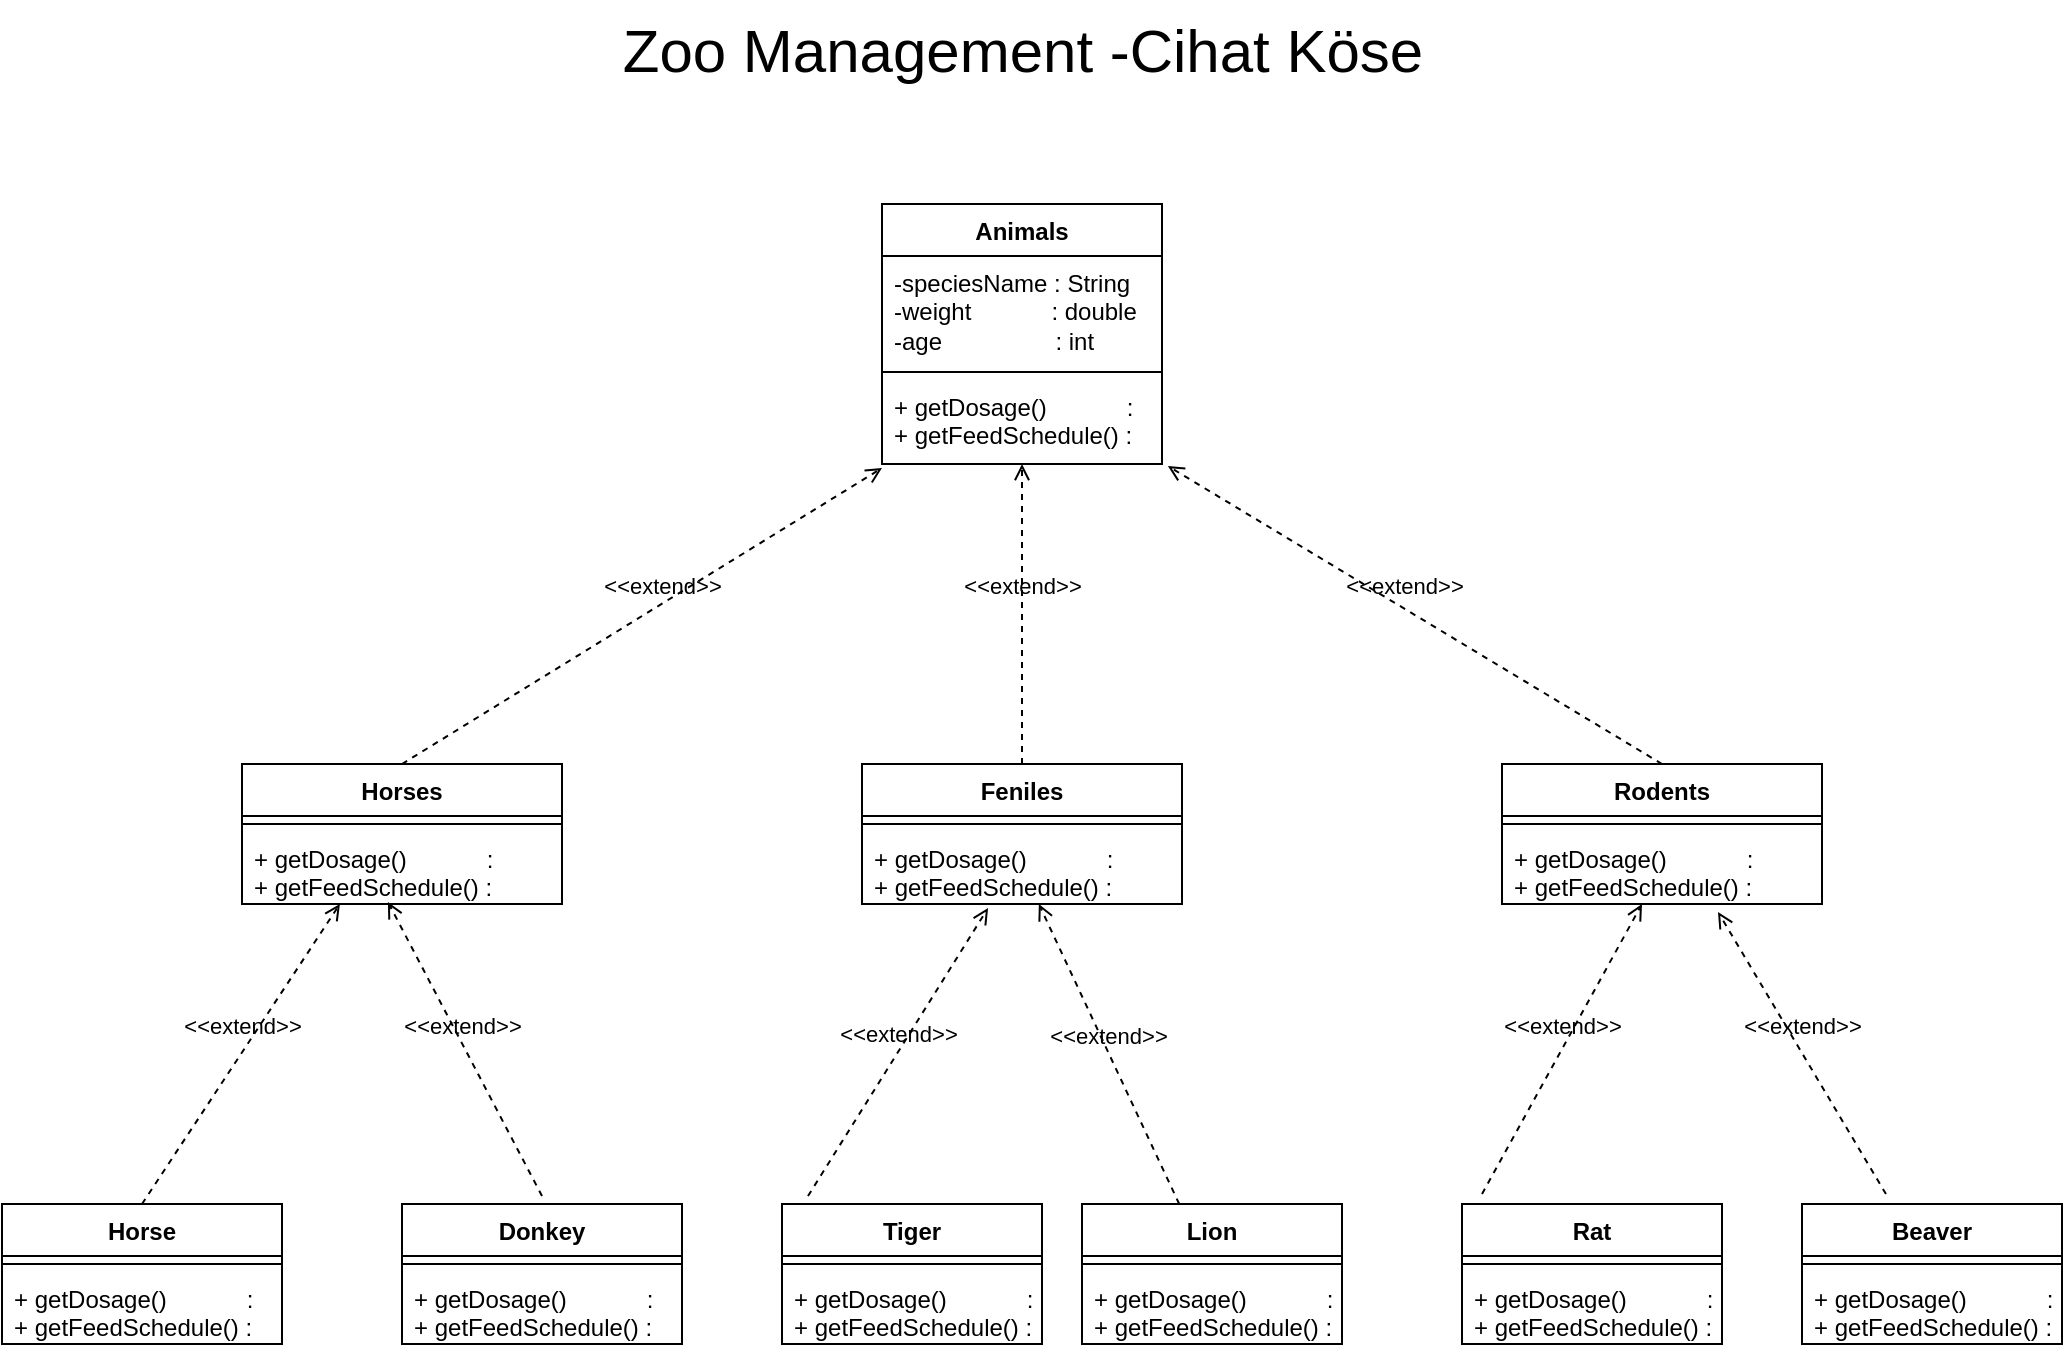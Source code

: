 <mxfile version="21.3.7" type="github">
  <diagram name="Page-1" id="5d7acffa-a066-3a61-03fe-96351882024d">
    <mxGraphModel dx="1434" dy="2460" grid="1" gridSize="10" guides="1" tooltips="1" connect="1" arrows="1" fold="1" page="1" pageScale="1" pageWidth="1100" pageHeight="850" background="#ffffff" math="0" shadow="0">
      <root>
        <mxCell id="0" />
        <mxCell id="1" parent="0" />
        <mxCell id="5fzQaw5zeGcvdnY9jMus-81" value="Animals" style="swimlane;fontStyle=1;align=center;verticalAlign=top;childLayout=stackLayout;horizontal=1;startSize=26;horizontalStack=0;resizeParent=1;resizeParentMax=0;resizeLast=0;collapsible=1;marginBottom=0;whiteSpace=wrap;html=1;" vertex="1" parent="1">
          <mxGeometry x="450" y="-1580" width="140" height="130" as="geometry" />
        </mxCell>
        <mxCell id="5fzQaw5zeGcvdnY9jMus-82" value="-speciesName : String&lt;br&gt;-weight&amp;nbsp; &amp;nbsp; &amp;nbsp; &amp;nbsp; &amp;nbsp; &amp;nbsp; : double&lt;br&gt;-age&amp;nbsp; &amp;nbsp; &amp;nbsp; &amp;nbsp; &amp;nbsp; &amp;nbsp; &amp;nbsp; &amp;nbsp; &amp;nbsp;: int" style="text;strokeColor=none;fillColor=none;align=left;verticalAlign=top;spacingLeft=4;spacingRight=4;overflow=hidden;rotatable=0;points=[[0,0.5],[1,0.5]];portConstraint=eastwest;whiteSpace=wrap;html=1;" vertex="1" parent="5fzQaw5zeGcvdnY9jMus-81">
          <mxGeometry y="26" width="140" height="54" as="geometry" />
        </mxCell>
        <mxCell id="5fzQaw5zeGcvdnY9jMus-83" value="" style="line;strokeWidth=1;fillColor=none;align=left;verticalAlign=middle;spacingTop=-1;spacingLeft=3;spacingRight=3;rotatable=0;labelPosition=right;points=[];portConstraint=eastwest;strokeColor=inherit;" vertex="1" parent="5fzQaw5zeGcvdnY9jMus-81">
          <mxGeometry y="80" width="140" height="8" as="geometry" />
        </mxCell>
        <mxCell id="5fzQaw5zeGcvdnY9jMus-84" value="+ getDosage()&amp;nbsp; &amp;nbsp; &amp;nbsp; &amp;nbsp; &amp;nbsp; &amp;nbsp; :&lt;br&gt;+ getFeedSchedule() :" style="text;strokeColor=none;fillColor=none;align=left;verticalAlign=top;spacingLeft=4;spacingRight=4;overflow=hidden;rotatable=0;points=[[0,0.5],[1,0.5]];portConstraint=eastwest;whiteSpace=wrap;html=1;" vertex="1" parent="5fzQaw5zeGcvdnY9jMus-81">
          <mxGeometry y="88" width="140" height="42" as="geometry" />
        </mxCell>
        <mxCell id="5fzQaw5zeGcvdnY9jMus-85" value="Horses" style="swimlane;fontStyle=1;align=center;verticalAlign=top;childLayout=stackLayout;horizontal=1;startSize=26;horizontalStack=0;resizeParent=1;resizeParentMax=0;resizeLast=0;collapsible=1;marginBottom=0;whiteSpace=wrap;html=1;" vertex="1" parent="1">
          <mxGeometry x="130" y="-1300" width="160" height="70" as="geometry" />
        </mxCell>
        <mxCell id="5fzQaw5zeGcvdnY9jMus-86" value="" style="line;strokeWidth=1;fillColor=none;align=left;verticalAlign=middle;spacingTop=-1;spacingLeft=3;spacingRight=3;rotatable=0;labelPosition=right;points=[];portConstraint=eastwest;strokeColor=inherit;" vertex="1" parent="5fzQaw5zeGcvdnY9jMus-85">
          <mxGeometry y="26" width="160" height="8" as="geometry" />
        </mxCell>
        <mxCell id="5fzQaw5zeGcvdnY9jMus-87" value="+ getDosage()&amp;nbsp; &amp;nbsp; &amp;nbsp; &amp;nbsp; &amp;nbsp; &amp;nbsp; :&lt;br style=&quot;border-color: var(--border-color);&quot;&gt;+ getFeedSchedule() :" style="text;strokeColor=none;fillColor=none;align=left;verticalAlign=top;spacingLeft=4;spacingRight=4;overflow=hidden;rotatable=0;points=[[0,0.5],[1,0.5]];portConstraint=eastwest;whiteSpace=wrap;html=1;" vertex="1" parent="5fzQaw5zeGcvdnY9jMus-85">
          <mxGeometry y="34" width="160" height="36" as="geometry" />
        </mxCell>
        <mxCell id="5fzQaw5zeGcvdnY9jMus-88" value="Rodents" style="swimlane;fontStyle=1;align=center;verticalAlign=top;childLayout=stackLayout;horizontal=1;startSize=26;horizontalStack=0;resizeParent=1;resizeParentMax=0;resizeLast=0;collapsible=1;marginBottom=0;whiteSpace=wrap;html=1;" vertex="1" parent="1">
          <mxGeometry x="760" y="-1300" width="160" height="70" as="geometry" />
        </mxCell>
        <mxCell id="5fzQaw5zeGcvdnY9jMus-89" value="" style="line;strokeWidth=1;fillColor=none;align=left;verticalAlign=middle;spacingTop=-1;spacingLeft=3;spacingRight=3;rotatable=0;labelPosition=right;points=[];portConstraint=eastwest;strokeColor=inherit;" vertex="1" parent="5fzQaw5zeGcvdnY9jMus-88">
          <mxGeometry y="26" width="160" height="8" as="geometry" />
        </mxCell>
        <mxCell id="5fzQaw5zeGcvdnY9jMus-90" value="+ getDosage()&amp;nbsp; &amp;nbsp; &amp;nbsp; &amp;nbsp; &amp;nbsp; &amp;nbsp; :&lt;br style=&quot;border-color: var(--border-color);&quot;&gt;+ getFeedSchedule() :" style="text;strokeColor=none;fillColor=none;align=left;verticalAlign=top;spacingLeft=4;spacingRight=4;overflow=hidden;rotatable=0;points=[[0,0.5],[1,0.5]];portConstraint=eastwest;whiteSpace=wrap;html=1;" vertex="1" parent="5fzQaw5zeGcvdnY9jMus-88">
          <mxGeometry y="34" width="160" height="36" as="geometry" />
        </mxCell>
        <mxCell id="5fzQaw5zeGcvdnY9jMus-91" value="&amp;lt;&amp;lt;extend&amp;gt;&amp;gt;" style="html=1;verticalAlign=bottom;labelBackgroundColor=none;endArrow=open;endFill=0;dashed=1;rounded=0;entryX=0;entryY=1.048;entryDx=0;entryDy=0;entryPerimeter=0;exitX=0.5;exitY=0;exitDx=0;exitDy=0;" edge="1" parent="1" source="5fzQaw5zeGcvdnY9jMus-85" target="5fzQaw5zeGcvdnY9jMus-84">
          <mxGeometry x="0.083" width="160" relative="1" as="geometry">
            <mxPoint x="270" y="-1410" as="sourcePoint" />
            <mxPoint x="430" y="-1410" as="targetPoint" />
            <mxPoint as="offset" />
          </mxGeometry>
        </mxCell>
        <mxCell id="5fzQaw5zeGcvdnY9jMus-92" value="&amp;lt;&amp;lt;extend&amp;gt;&amp;gt;" style="html=1;verticalAlign=bottom;labelBackgroundColor=none;endArrow=open;endFill=0;dashed=1;rounded=0;entryX=0.5;entryY=1;entryDx=0;entryDy=0;entryPerimeter=0;exitX=0.5;exitY=0;exitDx=0;exitDy=0;" edge="1" parent="1" source="5fzQaw5zeGcvdnY9jMus-112" target="5fzQaw5zeGcvdnY9jMus-84">
          <mxGeometry x="0.067" width="160" relative="1" as="geometry">
            <mxPoint x="520" y="-1380" as="sourcePoint" />
            <mxPoint x="530" y="-1440" as="targetPoint" />
            <mxPoint as="offset" />
          </mxGeometry>
        </mxCell>
        <mxCell id="5fzQaw5zeGcvdnY9jMus-93" value="&amp;lt;&amp;lt;extend&amp;gt;&amp;gt;" style="html=1;verticalAlign=bottom;labelBackgroundColor=none;endArrow=open;endFill=0;dashed=1;rounded=0;entryX=1.021;entryY=1.024;entryDx=0;entryDy=0;entryPerimeter=0;exitX=0.5;exitY=0;exitDx=0;exitDy=0;" edge="1" parent="1" source="5fzQaw5zeGcvdnY9jMus-88" target="5fzQaw5zeGcvdnY9jMus-84">
          <mxGeometry x="0.058" y="-1" width="160" relative="1" as="geometry">
            <mxPoint x="700" y="-1420" as="sourcePoint" />
            <mxPoint x="860" y="-1420" as="targetPoint" />
            <mxPoint x="1" as="offset" />
          </mxGeometry>
        </mxCell>
        <mxCell id="5fzQaw5zeGcvdnY9jMus-94" value="Tiger" style="swimlane;fontStyle=1;align=center;verticalAlign=top;childLayout=stackLayout;horizontal=1;startSize=26;horizontalStack=0;resizeParent=1;resizeParentMax=0;resizeLast=0;collapsible=1;marginBottom=0;whiteSpace=wrap;html=1;" vertex="1" parent="1">
          <mxGeometry x="400" y="-1080" width="130" height="70" as="geometry" />
        </mxCell>
        <mxCell id="5fzQaw5zeGcvdnY9jMus-95" value="" style="line;strokeWidth=1;fillColor=none;align=left;verticalAlign=middle;spacingTop=-1;spacingLeft=3;spacingRight=3;rotatable=0;labelPosition=right;points=[];portConstraint=eastwest;strokeColor=inherit;" vertex="1" parent="5fzQaw5zeGcvdnY9jMus-94">
          <mxGeometry y="26" width="130" height="8" as="geometry" />
        </mxCell>
        <mxCell id="5fzQaw5zeGcvdnY9jMus-96" value="+ getDosage()&amp;nbsp; &amp;nbsp; &amp;nbsp; &amp;nbsp; &amp;nbsp; &amp;nbsp; :&lt;br style=&quot;border-color: var(--border-color);&quot;&gt;+ getFeedSchedule() :" style="text;strokeColor=none;fillColor=none;align=left;verticalAlign=top;spacingLeft=4;spacingRight=4;overflow=hidden;rotatable=0;points=[[0,0.5],[1,0.5]];portConstraint=eastwest;whiteSpace=wrap;html=1;" vertex="1" parent="5fzQaw5zeGcvdnY9jMus-94">
          <mxGeometry y="34" width="130" height="36" as="geometry" />
        </mxCell>
        <mxCell id="5fzQaw5zeGcvdnY9jMus-97" value="Lion" style="swimlane;fontStyle=1;align=center;verticalAlign=top;childLayout=stackLayout;horizontal=1;startSize=26;horizontalStack=0;resizeParent=1;resizeParentMax=0;resizeLast=0;collapsible=1;marginBottom=0;whiteSpace=wrap;html=1;" vertex="1" parent="1">
          <mxGeometry x="550" y="-1080" width="130" height="70" as="geometry" />
        </mxCell>
        <mxCell id="5fzQaw5zeGcvdnY9jMus-98" value="" style="line;strokeWidth=1;fillColor=none;align=left;verticalAlign=middle;spacingTop=-1;spacingLeft=3;spacingRight=3;rotatable=0;labelPosition=right;points=[];portConstraint=eastwest;strokeColor=inherit;" vertex="1" parent="5fzQaw5zeGcvdnY9jMus-97">
          <mxGeometry y="26" width="130" height="8" as="geometry" />
        </mxCell>
        <mxCell id="5fzQaw5zeGcvdnY9jMus-99" value="+ getDosage()&amp;nbsp; &amp;nbsp; &amp;nbsp; &amp;nbsp; &amp;nbsp; &amp;nbsp; :&lt;br style=&quot;border-color: var(--border-color);&quot;&gt;+ getFeedSchedule() :" style="text;strokeColor=none;fillColor=none;align=left;verticalAlign=top;spacingLeft=4;spacingRight=4;overflow=hidden;rotatable=0;points=[[0,0.5],[1,0.5]];portConstraint=eastwest;whiteSpace=wrap;html=1;" vertex="1" parent="5fzQaw5zeGcvdnY9jMus-97">
          <mxGeometry y="34" width="130" height="36" as="geometry" />
        </mxCell>
        <mxCell id="5fzQaw5zeGcvdnY9jMus-100" value="Rat" style="swimlane;fontStyle=1;align=center;verticalAlign=top;childLayout=stackLayout;horizontal=1;startSize=26;horizontalStack=0;resizeParent=1;resizeParentMax=0;resizeLast=0;collapsible=1;marginBottom=0;whiteSpace=wrap;html=1;" vertex="1" parent="1">
          <mxGeometry x="740" y="-1080" width="130" height="70" as="geometry" />
        </mxCell>
        <mxCell id="5fzQaw5zeGcvdnY9jMus-101" value="" style="line;strokeWidth=1;fillColor=none;align=left;verticalAlign=middle;spacingTop=-1;spacingLeft=3;spacingRight=3;rotatable=0;labelPosition=right;points=[];portConstraint=eastwest;strokeColor=inherit;" vertex="1" parent="5fzQaw5zeGcvdnY9jMus-100">
          <mxGeometry y="26" width="130" height="8" as="geometry" />
        </mxCell>
        <mxCell id="5fzQaw5zeGcvdnY9jMus-102" value="+ getDosage()&amp;nbsp; &amp;nbsp; &amp;nbsp; &amp;nbsp; &amp;nbsp; &amp;nbsp; :&lt;br style=&quot;border-color: var(--border-color);&quot;&gt;+ getFeedSchedule() :" style="text;strokeColor=none;fillColor=none;align=left;verticalAlign=top;spacingLeft=4;spacingRight=4;overflow=hidden;rotatable=0;points=[[0,0.5],[1,0.5]];portConstraint=eastwest;whiteSpace=wrap;html=1;" vertex="1" parent="5fzQaw5zeGcvdnY9jMus-100">
          <mxGeometry y="34" width="130" height="36" as="geometry" />
        </mxCell>
        <mxCell id="5fzQaw5zeGcvdnY9jMus-103" value="Beaver" style="swimlane;fontStyle=1;align=center;verticalAlign=top;childLayout=stackLayout;horizontal=1;startSize=26;horizontalStack=0;resizeParent=1;resizeParentMax=0;resizeLast=0;collapsible=1;marginBottom=0;whiteSpace=wrap;html=1;" vertex="1" parent="1">
          <mxGeometry x="910" y="-1080" width="130" height="70" as="geometry" />
        </mxCell>
        <mxCell id="5fzQaw5zeGcvdnY9jMus-104" value="" style="line;strokeWidth=1;fillColor=none;align=left;verticalAlign=middle;spacingTop=-1;spacingLeft=3;spacingRight=3;rotatable=0;labelPosition=right;points=[];portConstraint=eastwest;strokeColor=inherit;" vertex="1" parent="5fzQaw5zeGcvdnY9jMus-103">
          <mxGeometry y="26" width="130" height="8" as="geometry" />
        </mxCell>
        <mxCell id="5fzQaw5zeGcvdnY9jMus-105" value="+ getDosage()&amp;nbsp; &amp;nbsp; &amp;nbsp; &amp;nbsp; &amp;nbsp; &amp;nbsp; :&lt;br style=&quot;border-color: var(--border-color);&quot;&gt;+ getFeedSchedule() :" style="text;strokeColor=none;fillColor=none;align=left;verticalAlign=top;spacingLeft=4;spacingRight=4;overflow=hidden;rotatable=0;points=[[0,0.5],[1,0.5]];portConstraint=eastwest;whiteSpace=wrap;html=1;" vertex="1" parent="5fzQaw5zeGcvdnY9jMus-103">
          <mxGeometry y="34" width="130" height="36" as="geometry" />
        </mxCell>
        <mxCell id="5fzQaw5zeGcvdnY9jMus-106" value="Donkey" style="swimlane;fontStyle=1;align=center;verticalAlign=top;childLayout=stackLayout;horizontal=1;startSize=26;horizontalStack=0;resizeParent=1;resizeParentMax=0;resizeLast=0;collapsible=1;marginBottom=0;whiteSpace=wrap;html=1;" vertex="1" parent="1">
          <mxGeometry x="210" y="-1080" width="140" height="70" as="geometry" />
        </mxCell>
        <mxCell id="5fzQaw5zeGcvdnY9jMus-107" value="" style="line;strokeWidth=1;fillColor=none;align=left;verticalAlign=middle;spacingTop=-1;spacingLeft=3;spacingRight=3;rotatable=0;labelPosition=right;points=[];portConstraint=eastwest;strokeColor=inherit;" vertex="1" parent="5fzQaw5zeGcvdnY9jMus-106">
          <mxGeometry y="26" width="140" height="8" as="geometry" />
        </mxCell>
        <mxCell id="5fzQaw5zeGcvdnY9jMus-108" value="+ getDosage()&amp;nbsp; &amp;nbsp; &amp;nbsp; &amp;nbsp; &amp;nbsp; &amp;nbsp; :&lt;br style=&quot;border-color: var(--border-color);&quot;&gt;+ getFeedSchedule() :" style="text;strokeColor=none;fillColor=none;align=left;verticalAlign=top;spacingLeft=4;spacingRight=4;overflow=hidden;rotatable=0;points=[[0,0.5],[1,0.5]];portConstraint=eastwest;whiteSpace=wrap;html=1;" vertex="1" parent="5fzQaw5zeGcvdnY9jMus-106">
          <mxGeometry y="34" width="140" height="36" as="geometry" />
        </mxCell>
        <mxCell id="5fzQaw5zeGcvdnY9jMus-109" value="Horse" style="swimlane;fontStyle=1;align=center;verticalAlign=top;childLayout=stackLayout;horizontal=1;startSize=26;horizontalStack=0;resizeParent=1;resizeParentMax=0;resizeLast=0;collapsible=1;marginBottom=0;whiteSpace=wrap;html=1;" vertex="1" parent="1">
          <mxGeometry x="10" y="-1080" width="140" height="70" as="geometry" />
        </mxCell>
        <mxCell id="5fzQaw5zeGcvdnY9jMus-110" value="" style="line;strokeWidth=1;fillColor=none;align=left;verticalAlign=middle;spacingTop=-1;spacingLeft=3;spacingRight=3;rotatable=0;labelPosition=right;points=[];portConstraint=eastwest;strokeColor=inherit;" vertex="1" parent="5fzQaw5zeGcvdnY9jMus-109">
          <mxGeometry y="26" width="140" height="8" as="geometry" />
        </mxCell>
        <mxCell id="5fzQaw5zeGcvdnY9jMus-111" value="+ getDosage()&amp;nbsp; &amp;nbsp; &amp;nbsp; &amp;nbsp; &amp;nbsp; &amp;nbsp; :&lt;br style=&quot;border-color: var(--border-color);&quot;&gt;+ getFeedSchedule() :" style="text;strokeColor=none;fillColor=none;align=left;verticalAlign=top;spacingLeft=4;spacingRight=4;overflow=hidden;rotatable=0;points=[[0,0.5],[1,0.5]];portConstraint=eastwest;whiteSpace=wrap;html=1;" vertex="1" parent="5fzQaw5zeGcvdnY9jMus-109">
          <mxGeometry y="34" width="140" height="36" as="geometry" />
        </mxCell>
        <mxCell id="5fzQaw5zeGcvdnY9jMus-112" value="Feniles" style="swimlane;fontStyle=1;align=center;verticalAlign=top;childLayout=stackLayout;horizontal=1;startSize=26;horizontalStack=0;resizeParent=1;resizeParentMax=0;resizeLast=0;collapsible=1;marginBottom=0;whiteSpace=wrap;html=1;" vertex="1" parent="1">
          <mxGeometry x="440" y="-1300" width="160" height="70" as="geometry" />
        </mxCell>
        <mxCell id="5fzQaw5zeGcvdnY9jMus-113" value="" style="line;strokeWidth=1;fillColor=none;align=left;verticalAlign=middle;spacingTop=-1;spacingLeft=3;spacingRight=3;rotatable=0;labelPosition=right;points=[];portConstraint=eastwest;strokeColor=inherit;" vertex="1" parent="5fzQaw5zeGcvdnY9jMus-112">
          <mxGeometry y="26" width="160" height="8" as="geometry" />
        </mxCell>
        <mxCell id="5fzQaw5zeGcvdnY9jMus-114" value="+ getDosage()&amp;nbsp; &amp;nbsp; &amp;nbsp; &amp;nbsp; &amp;nbsp; &amp;nbsp; :&lt;br style=&quot;border-color: var(--border-color);&quot;&gt;+ getFeedSchedule() :" style="text;strokeColor=none;fillColor=none;align=left;verticalAlign=top;spacingLeft=4;spacingRight=4;overflow=hidden;rotatable=0;points=[[0,0.5],[1,0.5]];portConstraint=eastwest;whiteSpace=wrap;html=1;" vertex="1" parent="5fzQaw5zeGcvdnY9jMus-112">
          <mxGeometry y="34" width="160" height="36" as="geometry" />
        </mxCell>
        <mxCell id="5fzQaw5zeGcvdnY9jMus-115" value="&amp;lt;&amp;lt;extend&amp;gt;&amp;gt;" style="html=1;verticalAlign=bottom;labelBackgroundColor=none;endArrow=open;endFill=0;dashed=1;rounded=0;entryX=0.306;entryY=1;entryDx=0;entryDy=0;entryPerimeter=0;exitX=0.5;exitY=0;exitDx=0;exitDy=0;" edge="1" parent="1" source="5fzQaw5zeGcvdnY9jMus-109" target="5fzQaw5zeGcvdnY9jMus-87">
          <mxGeometry x="0.05" y="2" width="160" relative="1" as="geometry">
            <mxPoint x="470" y="-1130" as="sourcePoint" />
            <mxPoint x="630" y="-1130" as="targetPoint" />
            <mxPoint as="offset" />
          </mxGeometry>
        </mxCell>
        <mxCell id="5fzQaw5zeGcvdnY9jMus-116" value="&amp;lt;&amp;lt;extend&amp;gt;&amp;gt;" style="html=1;verticalAlign=bottom;labelBackgroundColor=none;endArrow=open;endFill=0;dashed=1;rounded=0;entryX=0.456;entryY=0.972;entryDx=0;entryDy=0;entryPerimeter=0;" edge="1" parent="1" target="5fzQaw5zeGcvdnY9jMus-87">
          <mxGeometry x="0.035" width="160" relative="1" as="geometry">
            <mxPoint x="280" y="-1084" as="sourcePoint" />
            <mxPoint x="630" y="-1230" as="targetPoint" />
            <mxPoint as="offset" />
          </mxGeometry>
        </mxCell>
        <mxCell id="5fzQaw5zeGcvdnY9jMus-117" value="&amp;lt;&amp;lt;extend&amp;gt;&amp;gt;" style="html=1;verticalAlign=bottom;labelBackgroundColor=none;endArrow=open;endFill=0;dashed=1;rounded=0;exitX=0.077;exitY=-0.071;exitDx=0;exitDy=0;exitPerimeter=0;" edge="1" parent="1" source="5fzQaw5zeGcvdnY9jMus-100">
          <mxGeometry x="0.726" y="-104" width="160" relative="1" as="geometry">
            <mxPoint x="700" y="-1140" as="sourcePoint" />
            <mxPoint x="830" y="-1230" as="targetPoint" />
            <mxPoint as="offset" />
          </mxGeometry>
        </mxCell>
        <mxCell id="5fzQaw5zeGcvdnY9jMus-118" value="&amp;lt;&amp;lt;extend&amp;gt;&amp;gt;" style="html=1;verticalAlign=bottom;labelBackgroundColor=none;endArrow=open;endFill=0;dashed=1;rounded=0;entryX=0.675;entryY=1.111;entryDx=0;entryDy=0;entryPerimeter=0;exitX=0.323;exitY=-0.071;exitDx=0;exitDy=0;exitPerimeter=0;" edge="1" parent="1" source="5fzQaw5zeGcvdnY9jMus-103" target="5fzQaw5zeGcvdnY9jMus-90">
          <mxGeometry x="0.795" y="101" width="160" relative="1" as="geometry">
            <mxPoint x="980" y="-1090" as="sourcePoint" />
            <mxPoint x="990" y="-910" as="targetPoint" />
            <mxPoint as="offset" />
          </mxGeometry>
        </mxCell>
        <mxCell id="5fzQaw5zeGcvdnY9jMus-119" value="&amp;lt;&amp;lt;extend&amp;gt;&amp;gt;" style="html=1;verticalAlign=bottom;labelBackgroundColor=none;endArrow=open;endFill=0;dashed=1;rounded=0;" edge="1" parent="1" source="5fzQaw5zeGcvdnY9jMus-97" target="5fzQaw5zeGcvdnY9jMus-114">
          <mxGeometry width="160" relative="1" as="geometry">
            <mxPoint x="430" y="-930" as="sourcePoint" />
            <mxPoint x="590" y="-930" as="targetPoint" />
          </mxGeometry>
        </mxCell>
        <mxCell id="5fzQaw5zeGcvdnY9jMus-120" value="&amp;lt;&amp;lt;extend&amp;gt;&amp;gt;" style="html=1;verticalAlign=bottom;labelBackgroundColor=none;endArrow=open;endFill=0;dashed=1;rounded=0;entryX=0.394;entryY=1.056;entryDx=0;entryDy=0;entryPerimeter=0;exitX=0.1;exitY=-0.057;exitDx=0;exitDy=0;exitPerimeter=0;" edge="1" parent="1" source="5fzQaw5zeGcvdnY9jMus-94" target="5fzQaw5zeGcvdnY9jMus-114">
          <mxGeometry width="160" relative="1" as="geometry">
            <mxPoint x="490" y="-1160" as="sourcePoint" />
            <mxPoint x="650" y="-1160" as="targetPoint" />
          </mxGeometry>
        </mxCell>
        <mxCell id="5fzQaw5zeGcvdnY9jMus-122" value="&lt;font style=&quot;font-size: 30px;&quot;&gt;Zoo Management -Cihat Köse&lt;/font&gt;" style="text;html=1;align=center;verticalAlign=middle;resizable=0;points=[];autosize=1;strokeColor=none;fillColor=none;" vertex="1" parent="1">
          <mxGeometry x="310" y="-1682" width="420" height="50" as="geometry" />
        </mxCell>
      </root>
    </mxGraphModel>
  </diagram>
</mxfile>
